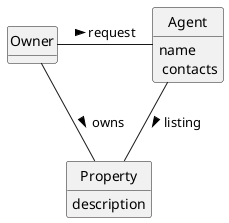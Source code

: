 @startuml
skinparam monochrome true
skinparam packageStyle rectangle
skinparam shadowing false

'left to right direction

skinparam classAttributeIconSize 0

hide circle
hide methods

'title Domain Model

'class Platform {
'  -description
'}

class Owner

class Property  {
   description
}

class Agent {
    name \n contacts

}

'class User {
'    name
'    email
'    password
'}

'Platform  -- "*" Owner : has registered >
'Platform -- "*" Category : defines >
Owner  -Agent : request >
Owner  - Property: owns >
'Property  --  Real Estate Agent: created by >
Agent  --  Property : listing >
'Agent  --  User: acts as >
@enduml